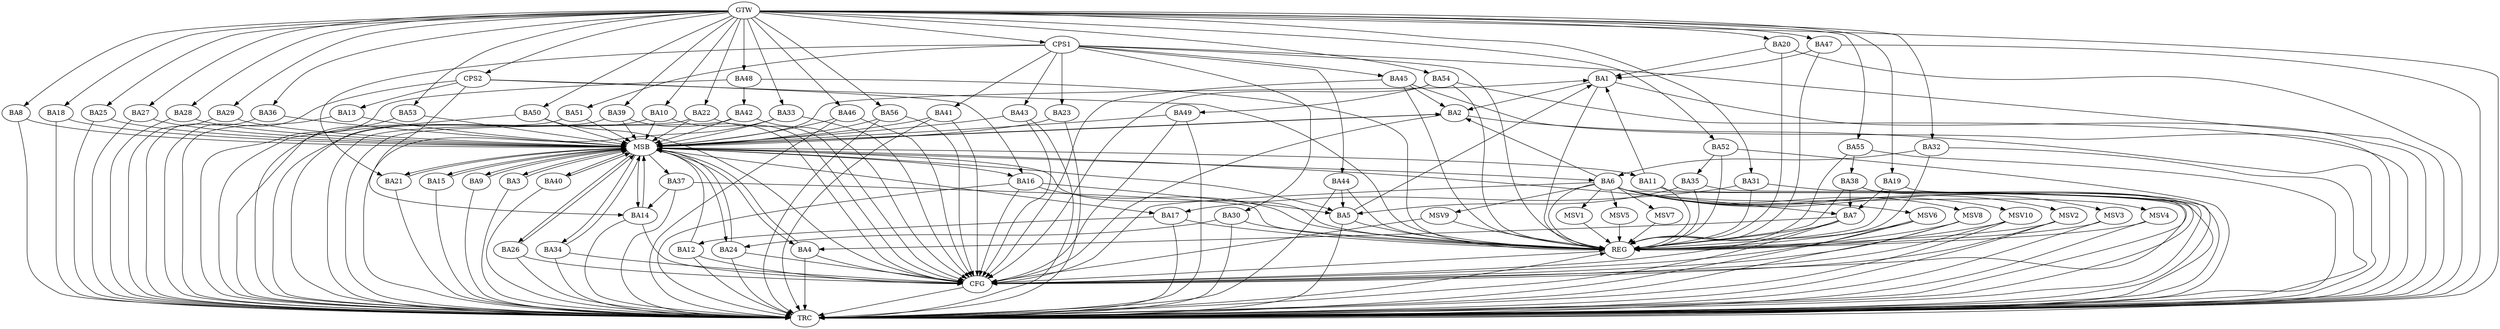 strict digraph G {
  BA1 [ label="BA1" ];
  BA2 [ label="BA2" ];
  BA3 [ label="BA3" ];
  BA4 [ label="BA4" ];
  BA5 [ label="BA5" ];
  BA6 [ label="BA6" ];
  BA7 [ label="BA7" ];
  BA8 [ label="BA8" ];
  BA9 [ label="BA9" ];
  BA10 [ label="BA10" ];
  BA11 [ label="BA11" ];
  BA12 [ label="BA12" ];
  BA13 [ label="BA13" ];
  BA14 [ label="BA14" ];
  BA15 [ label="BA15" ];
  BA16 [ label="BA16" ];
  BA17 [ label="BA17" ];
  BA18 [ label="BA18" ];
  BA19 [ label="BA19" ];
  BA20 [ label="BA20" ];
  BA21 [ label="BA21" ];
  BA22 [ label="BA22" ];
  BA23 [ label="BA23" ];
  BA24 [ label="BA24" ];
  BA25 [ label="BA25" ];
  BA26 [ label="BA26" ];
  BA27 [ label="BA27" ];
  BA28 [ label="BA28" ];
  BA29 [ label="BA29" ];
  BA30 [ label="BA30" ];
  BA31 [ label="BA31" ];
  BA32 [ label="BA32" ];
  BA33 [ label="BA33" ];
  BA34 [ label="BA34" ];
  BA35 [ label="BA35" ];
  BA36 [ label="BA36" ];
  BA37 [ label="BA37" ];
  BA38 [ label="BA38" ];
  BA39 [ label="BA39" ];
  BA40 [ label="BA40" ];
  BA41 [ label="BA41" ];
  BA42 [ label="BA42" ];
  BA43 [ label="BA43" ];
  BA44 [ label="BA44" ];
  BA45 [ label="BA45" ];
  BA46 [ label="BA46" ];
  BA47 [ label="BA47" ];
  BA48 [ label="BA48" ];
  BA49 [ label="BA49" ];
  BA50 [ label="BA50" ];
  BA51 [ label="BA51" ];
  BA52 [ label="BA52" ];
  BA53 [ label="BA53" ];
  BA54 [ label="BA54" ];
  BA55 [ label="BA55" ];
  BA56 [ label="BA56" ];
  CPS1 [ label="CPS1" ];
  CPS2 [ label="CPS2" ];
  GTW [ label="GTW" ];
  REG [ label="REG" ];
  MSB [ label="MSB" ];
  CFG [ label="CFG" ];
  TRC [ label="TRC" ];
  MSV1 [ label="MSV1" ];
  MSV2 [ label="MSV2" ];
  MSV3 [ label="MSV3" ];
  MSV4 [ label="MSV4" ];
  MSV5 [ label="MSV5" ];
  MSV6 [ label="MSV6" ];
  MSV7 [ label="MSV7" ];
  MSV8 [ label="MSV8" ];
  MSV9 [ label="MSV9" ];
  MSV10 [ label="MSV10" ];
  BA1 -> BA2;
  BA5 -> BA1;
  BA6 -> BA2;
  BA7 -> BA4;
  BA11 -> BA1;
  BA16 -> BA5;
  BA17 -> BA12;
  BA19 -> BA7;
  BA20 -> BA1;
  BA30 -> BA24;
  BA31 -> BA17;
  BA32 -> BA6;
  BA35 -> BA5;
  BA37 -> BA14;
  BA38 -> BA7;
  BA44 -> BA5;
  BA45 -> BA2;
  BA47 -> BA1;
  BA48 -> BA42;
  BA52 -> BA35;
  BA54 -> BA49;
  BA55 -> BA38;
  CPS1 -> BA21;
  CPS1 -> BA23;
  CPS1 -> BA41;
  CPS1 -> BA30;
  CPS1 -> BA44;
  CPS1 -> BA45;
  CPS1 -> BA51;
  CPS1 -> BA43;
  CPS2 -> BA16;
  CPS2 -> BA14;
  CPS2 -> BA13;
  GTW -> BA8;
  GTW -> BA10;
  GTW -> BA18;
  GTW -> BA19;
  GTW -> BA20;
  GTW -> BA22;
  GTW -> BA25;
  GTW -> BA27;
  GTW -> BA28;
  GTW -> BA29;
  GTW -> BA31;
  GTW -> BA32;
  GTW -> BA33;
  GTW -> BA36;
  GTW -> BA39;
  GTW -> BA46;
  GTW -> BA47;
  GTW -> BA48;
  GTW -> BA50;
  GTW -> BA52;
  GTW -> BA53;
  GTW -> BA54;
  GTW -> BA55;
  GTW -> BA56;
  GTW -> CPS1;
  GTW -> CPS2;
  BA1 -> REG;
  BA5 -> REG;
  BA6 -> REG;
  BA7 -> REG;
  BA11 -> REG;
  BA16 -> REG;
  BA17 -> REG;
  BA19 -> REG;
  BA20 -> REG;
  BA30 -> REG;
  BA31 -> REG;
  BA32 -> REG;
  BA35 -> REG;
  BA37 -> REG;
  BA38 -> REG;
  BA44 -> REG;
  BA45 -> REG;
  BA47 -> REG;
  BA48 -> REG;
  BA52 -> REG;
  BA54 -> REG;
  BA55 -> REG;
  CPS1 -> REG;
  CPS2 -> REG;
  BA2 -> MSB;
  MSB -> BA1;
  MSB -> REG;
  BA3 -> MSB;
  MSB -> BA2;
  BA4 -> MSB;
  BA8 -> MSB;
  MSB -> BA4;
  BA9 -> MSB;
  BA10 -> MSB;
  MSB -> BA7;
  BA12 -> MSB;
  BA13 -> MSB;
  BA14 -> MSB;
  BA15 -> MSB;
  MSB -> BA14;
  BA18 -> MSB;
  MSB -> BA16;
  BA21 -> MSB;
  MSB -> BA15;
  BA22 -> MSB;
  BA23 -> MSB;
  MSB -> BA9;
  BA24 -> MSB;
  BA25 -> MSB;
  BA26 -> MSB;
  BA27 -> MSB;
  MSB -> BA11;
  BA28 -> MSB;
  MSB -> BA21;
  BA29 -> MSB;
  BA33 -> MSB;
  MSB -> BA5;
  BA34 -> MSB;
  MSB -> BA17;
  BA36 -> MSB;
  BA39 -> MSB;
  BA40 -> MSB;
  MSB -> BA6;
  BA41 -> MSB;
  MSB -> BA3;
  BA42 -> MSB;
  MSB -> BA40;
  BA43 -> MSB;
  MSB -> BA37;
  BA46 -> MSB;
  BA49 -> MSB;
  BA50 -> MSB;
  MSB -> BA34;
  BA51 -> MSB;
  BA53 -> MSB;
  MSB -> BA26;
  BA56 -> MSB;
  MSB -> BA24;
  BA6 -> CFG;
  BA38 -> CFG;
  BA54 -> CFG;
  BA24 -> CFG;
  BA50 -> CFG;
  BA39 -> CFG;
  BA33 -> CFG;
  BA34 -> CFG;
  BA4 -> CFG;
  BA45 -> CFG;
  BA22 -> CFG;
  BA46 -> CFG;
  BA41 -> CFG;
  BA14 -> CFG;
  BA26 -> CFG;
  BA56 -> CFG;
  BA7 -> CFG;
  BA2 -> CFG;
  BA42 -> CFG;
  BA16 -> CFG;
  BA10 -> CFG;
  BA43 -> CFG;
  BA12 -> CFG;
  BA49 -> CFG;
  REG -> CFG;
  BA1 -> TRC;
  BA2 -> TRC;
  BA3 -> TRC;
  BA4 -> TRC;
  BA5 -> TRC;
  BA6 -> TRC;
  BA7 -> TRC;
  BA8 -> TRC;
  BA9 -> TRC;
  BA10 -> TRC;
  BA11 -> TRC;
  BA12 -> TRC;
  BA13 -> TRC;
  BA14 -> TRC;
  BA15 -> TRC;
  BA16 -> TRC;
  BA17 -> TRC;
  BA18 -> TRC;
  BA19 -> TRC;
  BA20 -> TRC;
  BA21 -> TRC;
  BA22 -> TRC;
  BA23 -> TRC;
  BA24 -> TRC;
  BA25 -> TRC;
  BA26 -> TRC;
  BA27 -> TRC;
  BA28 -> TRC;
  BA29 -> TRC;
  BA30 -> TRC;
  BA31 -> TRC;
  BA32 -> TRC;
  BA33 -> TRC;
  BA34 -> TRC;
  BA35 -> TRC;
  BA36 -> TRC;
  BA37 -> TRC;
  BA38 -> TRC;
  BA39 -> TRC;
  BA40 -> TRC;
  BA41 -> TRC;
  BA42 -> TRC;
  BA43 -> TRC;
  BA44 -> TRC;
  BA45 -> TRC;
  BA46 -> TRC;
  BA47 -> TRC;
  BA48 -> TRC;
  BA49 -> TRC;
  BA50 -> TRC;
  BA51 -> TRC;
  BA52 -> TRC;
  BA53 -> TRC;
  BA54 -> TRC;
  BA55 -> TRC;
  BA56 -> TRC;
  CPS1 -> TRC;
  CPS2 -> TRC;
  GTW -> TRC;
  CFG -> TRC;
  TRC -> REG;
  BA6 -> MSV1;
  BA6 -> MSV2;
  BA6 -> MSV3;
  BA6 -> MSV4;
  BA6 -> MSV5;
  BA6 -> MSV6;
  MSV1 -> REG;
  MSV2 -> REG;
  MSV2 -> TRC;
  MSV2 -> CFG;
  MSV3 -> REG;
  MSV3 -> TRC;
  MSV4 -> REG;
  MSV4 -> TRC;
  MSV5 -> REG;
  MSV6 -> REG;
  MSV6 -> TRC;
  MSV6 -> CFG;
  BA6 -> MSV7;
  BA6 -> MSV8;
  BA6 -> MSV9;
  MSV7 -> REG;
  MSV8 -> REG;
  MSV8 -> TRC;
  MSV8 -> CFG;
  MSV9 -> REG;
  MSV9 -> CFG;
  BA6 -> MSV10;
  MSV10 -> REG;
  MSV10 -> TRC;
  MSV10 -> CFG;
}
